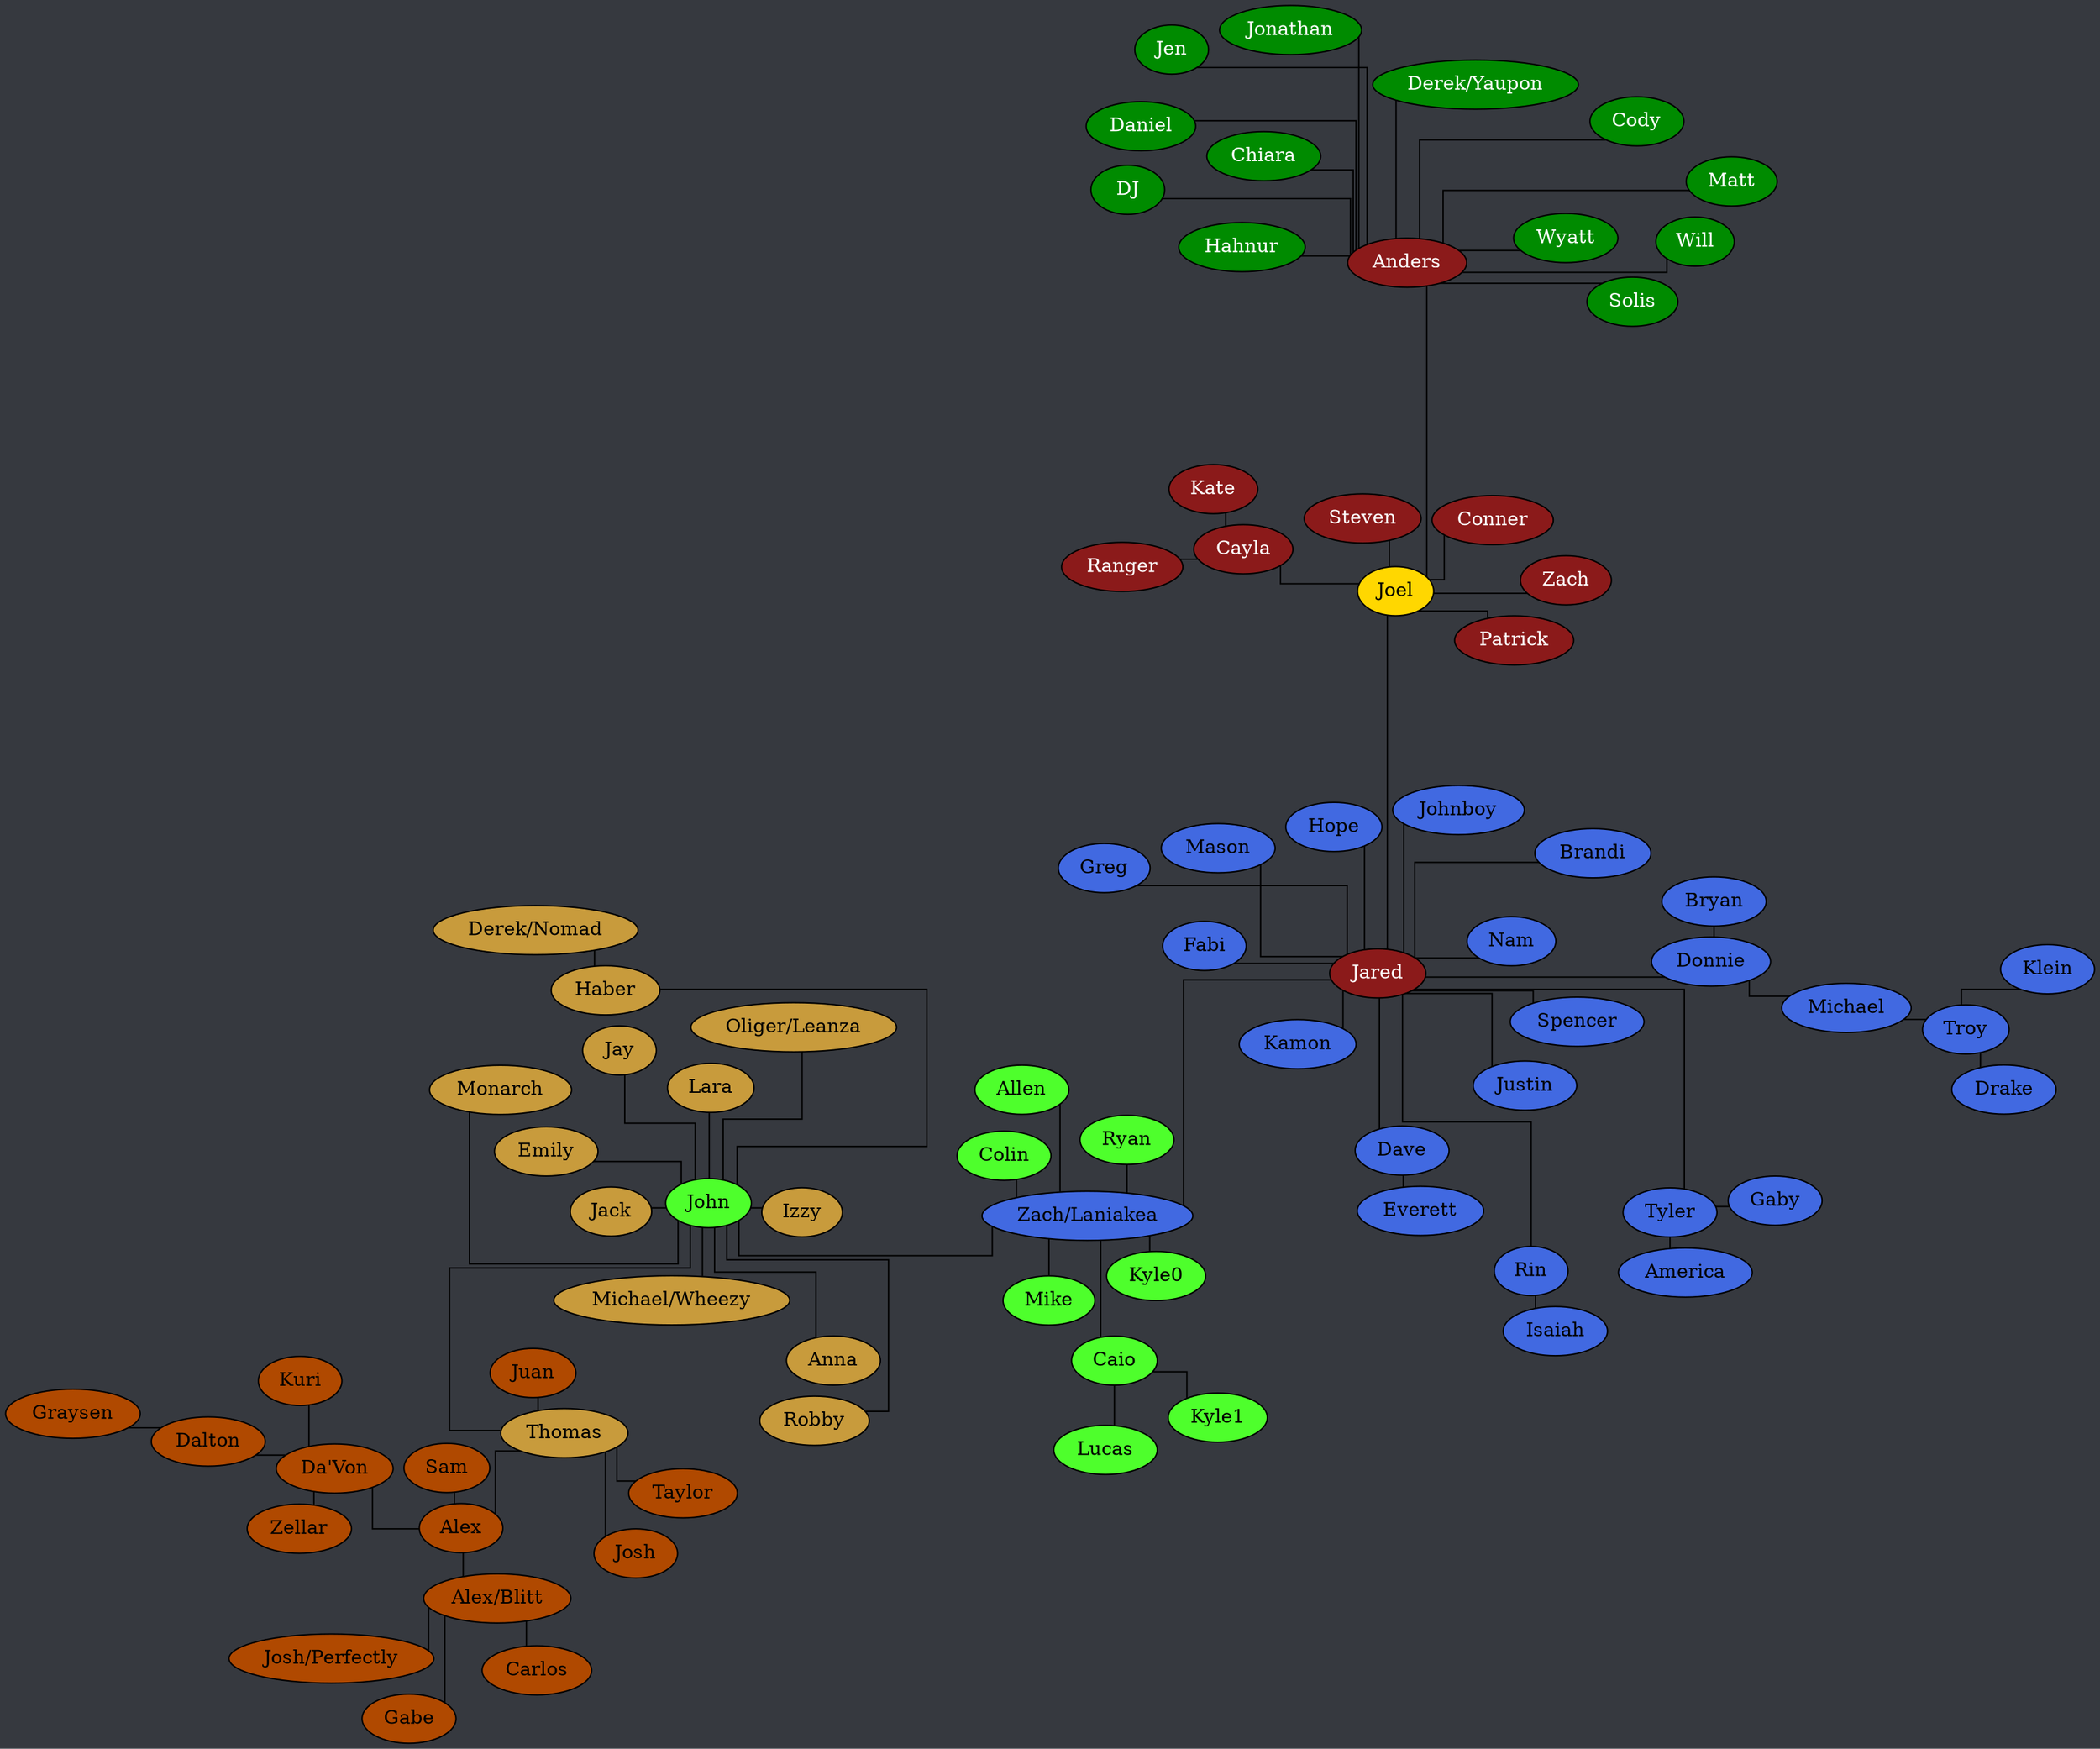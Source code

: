 strict graph {
	// Layout Configuration
	layout = neato;
	epsilon = 0.01;
	mode = KK;
	model = subset;
	overlap = false;
	splines = ortho;

	// Visual Configuration
	graph [truecolor=true bgcolor="#36393f"]
	node [style=filled fillcolor="gray" fontcolor="black"]

	subgraph "Joel" {
		node [style=filled fillcolor="firebrick4" fontcolor="white"];
		Joel [style=filled fillcolor="gold" fontcolor="black"];

		Anders -- Joel;
		Cayla -- Joel
		Cayla -- Kate;
		Cayla -- Ranger;
		Joel -- Conner;
		Joel -- Jared;
		Joel -- Patrick;
		Joel -- Steven;
		Joel -- Zach;
	}

	subgraph "Anders" {
		node [style=filled fillcolor="green4" fontcolor="white"];

		Anders -- Chiara
		Anders -- Cody;
		Anders -- Daniel;
		Anders -- "Derek/Yaupon";
		Anders -- DJ;
		Anders -- Hahnur;
		Anders -- Jen;
		Anders -- Jonathan;
		Anders -- Matt;
		Anders -- Solis;
		Anders -- Will;
		Anders -- Wyatt;
	}

	subgraph "Jared" {
		node [style=filled fillcolor="royalblue" fontcolor="black"]

		Dave -- Everett;
		Donnie -- Bryan;
		Donnie -- Michael;
		Jared -- Brandi;
		Jared -- Dave;
		Jared -- Donnie;
		Jared -- Fabi;
		Jared -- Greg;
		Jared -- Hope;
		Jared -- Johnboy;
		Jared -- Justin;
		Jared -- Kamon;
		Jared -- Mason;
		Jared -- Nam;
		Jared -- Rin;
		Jared -- Spencer;
		Jared -- Tyler;
		Jared -- "Zach/Laniakea";
		Michael -- Troy;
		Rin -- Isaiah;
		Tyler -- America;
		Tyler -- Gaby;
		Troy -- Drake;
		Troy -- Klein;
	}

	subgraph "Zach/Laniakea" {
		node [style=filled fillcolor="#4eff2c" fontcolor="black"]

		Caio -- Kyle1;
		Caio -- Lucas;
		"Zach/Laniakea" -- Allen;
		"Zach/Laniakea" -- Caio;
		"Zach/Laniakea" -- Colin;
		"Zach/Laniakea" -- John [ len = 10 ];
		"Zach/Laniakea" -- Kyle0;
		"Zach/Laniakea" -- Mike;
		"Zach/Laniakea" -- Ryan;
	}

	subgraph "John" {
		node [style=filled fillcolor="#c89b3c" fontcolor="black"]

		Haber -- "Derek/Nomad";
		John -- Anna;
		John -- Emily;
		John -- Haber;
		John -- Jay;
		John -- Jack;
		John -- Lara;
		John -- Monarch;
		John -- "Oliger/Leanza";
		John -- Thomas;
	}

	subgraph "John-stream" {
		// node [style=filled fillcolor="#9147ff" fontcolor="black"]
		node [style=filled fillcolor="#c89b3c" fontcolor="black"]

		John -- Izzy;
		John -- "Michael/Wheezy";
		John -- Robby;
	}

	subgraph "Thomas" {
		node [style=filled fillcolor="#b04900" fontcolor="black"]
		Alex -- "Da'Von";
		Alex -- "Alex/Blitt";
		Alex -- Sam;
		"Alex/Blitt" -- Carlos;
		"Alex/Blitt" -- Gabe;
		"Alex/Blitt" -- "Josh/Perfectly";
		Dalton -- Graysen;
		"Da'Von" -- Dalton;
		"Da'Von" -- Kuri;
		"Da'Von" -- Zellar;
		Thomas -- Alex;
		Thomas -- Josh;
		Thomas -- Juan;
		Thomas -- Taylor;
	}
}